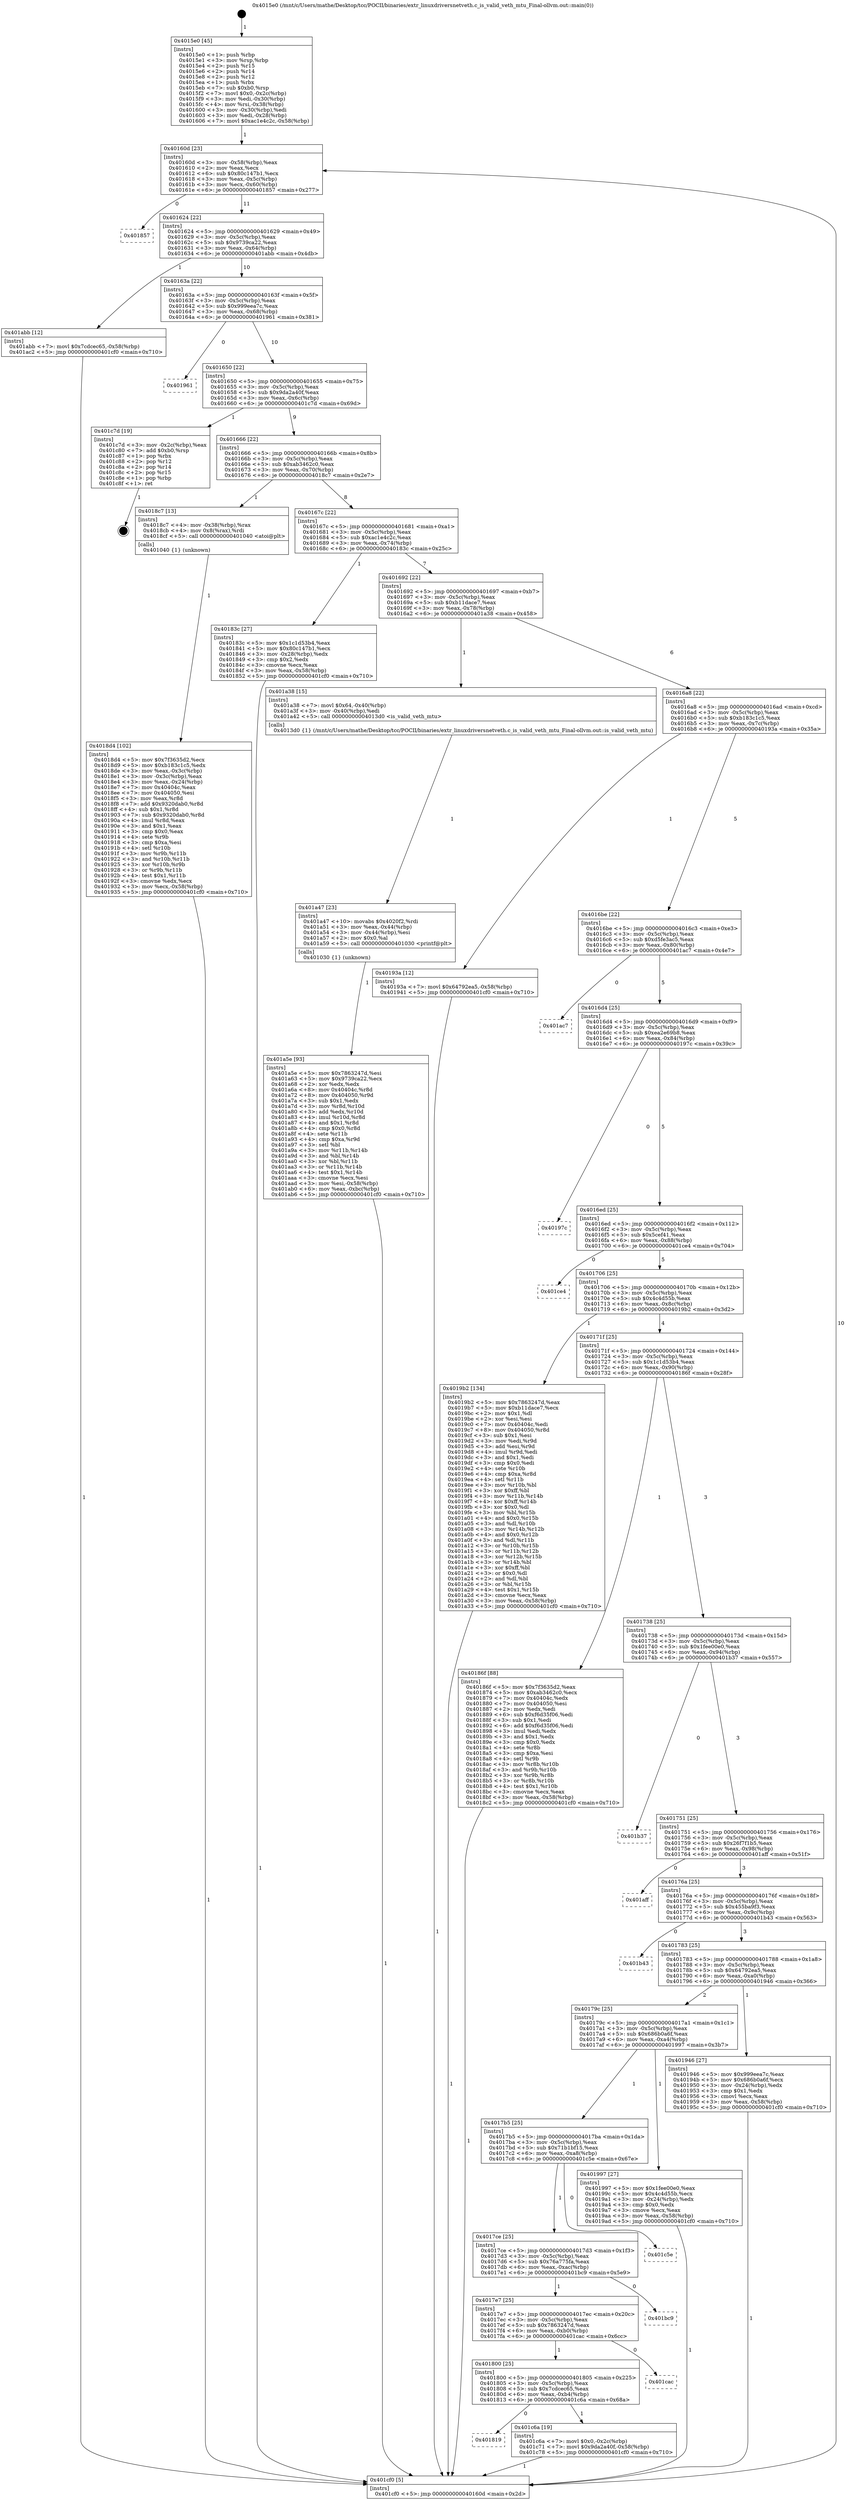 digraph "0x4015e0" {
  label = "0x4015e0 (/mnt/c/Users/mathe/Desktop/tcc/POCII/binaries/extr_linuxdriversnetveth.c_is_valid_veth_mtu_Final-ollvm.out::main(0))"
  labelloc = "t"
  node[shape=record]

  Entry [label="",width=0.3,height=0.3,shape=circle,fillcolor=black,style=filled]
  "0x40160d" [label="{
     0x40160d [23]\l
     | [instrs]\l
     &nbsp;&nbsp;0x40160d \<+3\>: mov -0x58(%rbp),%eax\l
     &nbsp;&nbsp;0x401610 \<+2\>: mov %eax,%ecx\l
     &nbsp;&nbsp;0x401612 \<+6\>: sub $0x80c147b1,%ecx\l
     &nbsp;&nbsp;0x401618 \<+3\>: mov %eax,-0x5c(%rbp)\l
     &nbsp;&nbsp;0x40161b \<+3\>: mov %ecx,-0x60(%rbp)\l
     &nbsp;&nbsp;0x40161e \<+6\>: je 0000000000401857 \<main+0x277\>\l
  }"]
  "0x401857" [label="{
     0x401857\l
  }", style=dashed]
  "0x401624" [label="{
     0x401624 [22]\l
     | [instrs]\l
     &nbsp;&nbsp;0x401624 \<+5\>: jmp 0000000000401629 \<main+0x49\>\l
     &nbsp;&nbsp;0x401629 \<+3\>: mov -0x5c(%rbp),%eax\l
     &nbsp;&nbsp;0x40162c \<+5\>: sub $0x9739ca22,%eax\l
     &nbsp;&nbsp;0x401631 \<+3\>: mov %eax,-0x64(%rbp)\l
     &nbsp;&nbsp;0x401634 \<+6\>: je 0000000000401abb \<main+0x4db\>\l
  }"]
  Exit [label="",width=0.3,height=0.3,shape=circle,fillcolor=black,style=filled,peripheries=2]
  "0x401abb" [label="{
     0x401abb [12]\l
     | [instrs]\l
     &nbsp;&nbsp;0x401abb \<+7\>: movl $0x7cdcec65,-0x58(%rbp)\l
     &nbsp;&nbsp;0x401ac2 \<+5\>: jmp 0000000000401cf0 \<main+0x710\>\l
  }"]
  "0x40163a" [label="{
     0x40163a [22]\l
     | [instrs]\l
     &nbsp;&nbsp;0x40163a \<+5\>: jmp 000000000040163f \<main+0x5f\>\l
     &nbsp;&nbsp;0x40163f \<+3\>: mov -0x5c(%rbp),%eax\l
     &nbsp;&nbsp;0x401642 \<+5\>: sub $0x999eea7c,%eax\l
     &nbsp;&nbsp;0x401647 \<+3\>: mov %eax,-0x68(%rbp)\l
     &nbsp;&nbsp;0x40164a \<+6\>: je 0000000000401961 \<main+0x381\>\l
  }"]
  "0x401819" [label="{
     0x401819\l
  }", style=dashed]
  "0x401961" [label="{
     0x401961\l
  }", style=dashed]
  "0x401650" [label="{
     0x401650 [22]\l
     | [instrs]\l
     &nbsp;&nbsp;0x401650 \<+5\>: jmp 0000000000401655 \<main+0x75\>\l
     &nbsp;&nbsp;0x401655 \<+3\>: mov -0x5c(%rbp),%eax\l
     &nbsp;&nbsp;0x401658 \<+5\>: sub $0x9da2a40f,%eax\l
     &nbsp;&nbsp;0x40165d \<+3\>: mov %eax,-0x6c(%rbp)\l
     &nbsp;&nbsp;0x401660 \<+6\>: je 0000000000401c7d \<main+0x69d\>\l
  }"]
  "0x401c6a" [label="{
     0x401c6a [19]\l
     | [instrs]\l
     &nbsp;&nbsp;0x401c6a \<+7\>: movl $0x0,-0x2c(%rbp)\l
     &nbsp;&nbsp;0x401c71 \<+7\>: movl $0x9da2a40f,-0x58(%rbp)\l
     &nbsp;&nbsp;0x401c78 \<+5\>: jmp 0000000000401cf0 \<main+0x710\>\l
  }"]
  "0x401c7d" [label="{
     0x401c7d [19]\l
     | [instrs]\l
     &nbsp;&nbsp;0x401c7d \<+3\>: mov -0x2c(%rbp),%eax\l
     &nbsp;&nbsp;0x401c80 \<+7\>: add $0xb0,%rsp\l
     &nbsp;&nbsp;0x401c87 \<+1\>: pop %rbx\l
     &nbsp;&nbsp;0x401c88 \<+2\>: pop %r12\l
     &nbsp;&nbsp;0x401c8a \<+2\>: pop %r14\l
     &nbsp;&nbsp;0x401c8c \<+2\>: pop %r15\l
     &nbsp;&nbsp;0x401c8e \<+1\>: pop %rbp\l
     &nbsp;&nbsp;0x401c8f \<+1\>: ret\l
  }"]
  "0x401666" [label="{
     0x401666 [22]\l
     | [instrs]\l
     &nbsp;&nbsp;0x401666 \<+5\>: jmp 000000000040166b \<main+0x8b\>\l
     &nbsp;&nbsp;0x40166b \<+3\>: mov -0x5c(%rbp),%eax\l
     &nbsp;&nbsp;0x40166e \<+5\>: sub $0xab3462c0,%eax\l
     &nbsp;&nbsp;0x401673 \<+3\>: mov %eax,-0x70(%rbp)\l
     &nbsp;&nbsp;0x401676 \<+6\>: je 00000000004018c7 \<main+0x2e7\>\l
  }"]
  "0x401800" [label="{
     0x401800 [25]\l
     | [instrs]\l
     &nbsp;&nbsp;0x401800 \<+5\>: jmp 0000000000401805 \<main+0x225\>\l
     &nbsp;&nbsp;0x401805 \<+3\>: mov -0x5c(%rbp),%eax\l
     &nbsp;&nbsp;0x401808 \<+5\>: sub $0x7cdcec65,%eax\l
     &nbsp;&nbsp;0x40180d \<+6\>: mov %eax,-0xb4(%rbp)\l
     &nbsp;&nbsp;0x401813 \<+6\>: je 0000000000401c6a \<main+0x68a\>\l
  }"]
  "0x4018c7" [label="{
     0x4018c7 [13]\l
     | [instrs]\l
     &nbsp;&nbsp;0x4018c7 \<+4\>: mov -0x38(%rbp),%rax\l
     &nbsp;&nbsp;0x4018cb \<+4\>: mov 0x8(%rax),%rdi\l
     &nbsp;&nbsp;0x4018cf \<+5\>: call 0000000000401040 \<atoi@plt\>\l
     | [calls]\l
     &nbsp;&nbsp;0x401040 \{1\} (unknown)\l
  }"]
  "0x40167c" [label="{
     0x40167c [22]\l
     | [instrs]\l
     &nbsp;&nbsp;0x40167c \<+5\>: jmp 0000000000401681 \<main+0xa1\>\l
     &nbsp;&nbsp;0x401681 \<+3\>: mov -0x5c(%rbp),%eax\l
     &nbsp;&nbsp;0x401684 \<+5\>: sub $0xac1e4c2c,%eax\l
     &nbsp;&nbsp;0x401689 \<+3\>: mov %eax,-0x74(%rbp)\l
     &nbsp;&nbsp;0x40168c \<+6\>: je 000000000040183c \<main+0x25c\>\l
  }"]
  "0x401cac" [label="{
     0x401cac\l
  }", style=dashed]
  "0x40183c" [label="{
     0x40183c [27]\l
     | [instrs]\l
     &nbsp;&nbsp;0x40183c \<+5\>: mov $0x1c1d53b4,%eax\l
     &nbsp;&nbsp;0x401841 \<+5\>: mov $0x80c147b1,%ecx\l
     &nbsp;&nbsp;0x401846 \<+3\>: mov -0x28(%rbp),%edx\l
     &nbsp;&nbsp;0x401849 \<+3\>: cmp $0x2,%edx\l
     &nbsp;&nbsp;0x40184c \<+3\>: cmovne %ecx,%eax\l
     &nbsp;&nbsp;0x40184f \<+3\>: mov %eax,-0x58(%rbp)\l
     &nbsp;&nbsp;0x401852 \<+5\>: jmp 0000000000401cf0 \<main+0x710\>\l
  }"]
  "0x401692" [label="{
     0x401692 [22]\l
     | [instrs]\l
     &nbsp;&nbsp;0x401692 \<+5\>: jmp 0000000000401697 \<main+0xb7\>\l
     &nbsp;&nbsp;0x401697 \<+3\>: mov -0x5c(%rbp),%eax\l
     &nbsp;&nbsp;0x40169a \<+5\>: sub $0xb11dace7,%eax\l
     &nbsp;&nbsp;0x40169f \<+3\>: mov %eax,-0x78(%rbp)\l
     &nbsp;&nbsp;0x4016a2 \<+6\>: je 0000000000401a38 \<main+0x458\>\l
  }"]
  "0x401cf0" [label="{
     0x401cf0 [5]\l
     | [instrs]\l
     &nbsp;&nbsp;0x401cf0 \<+5\>: jmp 000000000040160d \<main+0x2d\>\l
  }"]
  "0x4015e0" [label="{
     0x4015e0 [45]\l
     | [instrs]\l
     &nbsp;&nbsp;0x4015e0 \<+1\>: push %rbp\l
     &nbsp;&nbsp;0x4015e1 \<+3\>: mov %rsp,%rbp\l
     &nbsp;&nbsp;0x4015e4 \<+2\>: push %r15\l
     &nbsp;&nbsp;0x4015e6 \<+2\>: push %r14\l
     &nbsp;&nbsp;0x4015e8 \<+2\>: push %r12\l
     &nbsp;&nbsp;0x4015ea \<+1\>: push %rbx\l
     &nbsp;&nbsp;0x4015eb \<+7\>: sub $0xb0,%rsp\l
     &nbsp;&nbsp;0x4015f2 \<+7\>: movl $0x0,-0x2c(%rbp)\l
     &nbsp;&nbsp;0x4015f9 \<+3\>: mov %edi,-0x30(%rbp)\l
     &nbsp;&nbsp;0x4015fc \<+4\>: mov %rsi,-0x38(%rbp)\l
     &nbsp;&nbsp;0x401600 \<+3\>: mov -0x30(%rbp),%edi\l
     &nbsp;&nbsp;0x401603 \<+3\>: mov %edi,-0x28(%rbp)\l
     &nbsp;&nbsp;0x401606 \<+7\>: movl $0xac1e4c2c,-0x58(%rbp)\l
  }"]
  "0x4017e7" [label="{
     0x4017e7 [25]\l
     | [instrs]\l
     &nbsp;&nbsp;0x4017e7 \<+5\>: jmp 00000000004017ec \<main+0x20c\>\l
     &nbsp;&nbsp;0x4017ec \<+3\>: mov -0x5c(%rbp),%eax\l
     &nbsp;&nbsp;0x4017ef \<+5\>: sub $0x7863247d,%eax\l
     &nbsp;&nbsp;0x4017f4 \<+6\>: mov %eax,-0xb0(%rbp)\l
     &nbsp;&nbsp;0x4017fa \<+6\>: je 0000000000401cac \<main+0x6cc\>\l
  }"]
  "0x401a38" [label="{
     0x401a38 [15]\l
     | [instrs]\l
     &nbsp;&nbsp;0x401a38 \<+7\>: movl $0x64,-0x40(%rbp)\l
     &nbsp;&nbsp;0x401a3f \<+3\>: mov -0x40(%rbp),%edi\l
     &nbsp;&nbsp;0x401a42 \<+5\>: call 00000000004013d0 \<is_valid_veth_mtu\>\l
     | [calls]\l
     &nbsp;&nbsp;0x4013d0 \{1\} (/mnt/c/Users/mathe/Desktop/tcc/POCII/binaries/extr_linuxdriversnetveth.c_is_valid_veth_mtu_Final-ollvm.out::is_valid_veth_mtu)\l
  }"]
  "0x4016a8" [label="{
     0x4016a8 [22]\l
     | [instrs]\l
     &nbsp;&nbsp;0x4016a8 \<+5\>: jmp 00000000004016ad \<main+0xcd\>\l
     &nbsp;&nbsp;0x4016ad \<+3\>: mov -0x5c(%rbp),%eax\l
     &nbsp;&nbsp;0x4016b0 \<+5\>: sub $0xb183c1c5,%eax\l
     &nbsp;&nbsp;0x4016b5 \<+3\>: mov %eax,-0x7c(%rbp)\l
     &nbsp;&nbsp;0x4016b8 \<+6\>: je 000000000040193a \<main+0x35a\>\l
  }"]
  "0x401bc9" [label="{
     0x401bc9\l
  }", style=dashed]
  "0x40193a" [label="{
     0x40193a [12]\l
     | [instrs]\l
     &nbsp;&nbsp;0x40193a \<+7\>: movl $0x64792ea5,-0x58(%rbp)\l
     &nbsp;&nbsp;0x401941 \<+5\>: jmp 0000000000401cf0 \<main+0x710\>\l
  }"]
  "0x4016be" [label="{
     0x4016be [22]\l
     | [instrs]\l
     &nbsp;&nbsp;0x4016be \<+5\>: jmp 00000000004016c3 \<main+0xe3\>\l
     &nbsp;&nbsp;0x4016c3 \<+3\>: mov -0x5c(%rbp),%eax\l
     &nbsp;&nbsp;0x4016c6 \<+5\>: sub $0xd5fe3ac5,%eax\l
     &nbsp;&nbsp;0x4016cb \<+3\>: mov %eax,-0x80(%rbp)\l
     &nbsp;&nbsp;0x4016ce \<+6\>: je 0000000000401ac7 \<main+0x4e7\>\l
  }"]
  "0x4017ce" [label="{
     0x4017ce [25]\l
     | [instrs]\l
     &nbsp;&nbsp;0x4017ce \<+5\>: jmp 00000000004017d3 \<main+0x1f3\>\l
     &nbsp;&nbsp;0x4017d3 \<+3\>: mov -0x5c(%rbp),%eax\l
     &nbsp;&nbsp;0x4017d6 \<+5\>: sub $0x76a775fa,%eax\l
     &nbsp;&nbsp;0x4017db \<+6\>: mov %eax,-0xac(%rbp)\l
     &nbsp;&nbsp;0x4017e1 \<+6\>: je 0000000000401bc9 \<main+0x5e9\>\l
  }"]
  "0x401ac7" [label="{
     0x401ac7\l
  }", style=dashed]
  "0x4016d4" [label="{
     0x4016d4 [25]\l
     | [instrs]\l
     &nbsp;&nbsp;0x4016d4 \<+5\>: jmp 00000000004016d9 \<main+0xf9\>\l
     &nbsp;&nbsp;0x4016d9 \<+3\>: mov -0x5c(%rbp),%eax\l
     &nbsp;&nbsp;0x4016dc \<+5\>: sub $0xea2e69b8,%eax\l
     &nbsp;&nbsp;0x4016e1 \<+6\>: mov %eax,-0x84(%rbp)\l
     &nbsp;&nbsp;0x4016e7 \<+6\>: je 000000000040197c \<main+0x39c\>\l
  }"]
  "0x401c5e" [label="{
     0x401c5e\l
  }", style=dashed]
  "0x40197c" [label="{
     0x40197c\l
  }", style=dashed]
  "0x4016ed" [label="{
     0x4016ed [25]\l
     | [instrs]\l
     &nbsp;&nbsp;0x4016ed \<+5\>: jmp 00000000004016f2 \<main+0x112\>\l
     &nbsp;&nbsp;0x4016f2 \<+3\>: mov -0x5c(%rbp),%eax\l
     &nbsp;&nbsp;0x4016f5 \<+5\>: sub $0x5cef41,%eax\l
     &nbsp;&nbsp;0x4016fa \<+6\>: mov %eax,-0x88(%rbp)\l
     &nbsp;&nbsp;0x401700 \<+6\>: je 0000000000401ce4 \<main+0x704\>\l
  }"]
  "0x401a5e" [label="{
     0x401a5e [93]\l
     | [instrs]\l
     &nbsp;&nbsp;0x401a5e \<+5\>: mov $0x7863247d,%esi\l
     &nbsp;&nbsp;0x401a63 \<+5\>: mov $0x9739ca22,%ecx\l
     &nbsp;&nbsp;0x401a68 \<+2\>: xor %edx,%edx\l
     &nbsp;&nbsp;0x401a6a \<+8\>: mov 0x40404c,%r8d\l
     &nbsp;&nbsp;0x401a72 \<+8\>: mov 0x404050,%r9d\l
     &nbsp;&nbsp;0x401a7a \<+3\>: sub $0x1,%edx\l
     &nbsp;&nbsp;0x401a7d \<+3\>: mov %r8d,%r10d\l
     &nbsp;&nbsp;0x401a80 \<+3\>: add %edx,%r10d\l
     &nbsp;&nbsp;0x401a83 \<+4\>: imul %r10d,%r8d\l
     &nbsp;&nbsp;0x401a87 \<+4\>: and $0x1,%r8d\l
     &nbsp;&nbsp;0x401a8b \<+4\>: cmp $0x0,%r8d\l
     &nbsp;&nbsp;0x401a8f \<+4\>: sete %r11b\l
     &nbsp;&nbsp;0x401a93 \<+4\>: cmp $0xa,%r9d\l
     &nbsp;&nbsp;0x401a97 \<+3\>: setl %bl\l
     &nbsp;&nbsp;0x401a9a \<+3\>: mov %r11b,%r14b\l
     &nbsp;&nbsp;0x401a9d \<+3\>: and %bl,%r14b\l
     &nbsp;&nbsp;0x401aa0 \<+3\>: xor %bl,%r11b\l
     &nbsp;&nbsp;0x401aa3 \<+3\>: or %r11b,%r14b\l
     &nbsp;&nbsp;0x401aa6 \<+4\>: test $0x1,%r14b\l
     &nbsp;&nbsp;0x401aaa \<+3\>: cmovne %ecx,%esi\l
     &nbsp;&nbsp;0x401aad \<+3\>: mov %esi,-0x58(%rbp)\l
     &nbsp;&nbsp;0x401ab0 \<+6\>: mov %eax,-0xbc(%rbp)\l
     &nbsp;&nbsp;0x401ab6 \<+5\>: jmp 0000000000401cf0 \<main+0x710\>\l
  }"]
  "0x401ce4" [label="{
     0x401ce4\l
  }", style=dashed]
  "0x401706" [label="{
     0x401706 [25]\l
     | [instrs]\l
     &nbsp;&nbsp;0x401706 \<+5\>: jmp 000000000040170b \<main+0x12b\>\l
     &nbsp;&nbsp;0x40170b \<+3\>: mov -0x5c(%rbp),%eax\l
     &nbsp;&nbsp;0x40170e \<+5\>: sub $0x4c4d55b,%eax\l
     &nbsp;&nbsp;0x401713 \<+6\>: mov %eax,-0x8c(%rbp)\l
     &nbsp;&nbsp;0x401719 \<+6\>: je 00000000004019b2 \<main+0x3d2\>\l
  }"]
  "0x401a47" [label="{
     0x401a47 [23]\l
     | [instrs]\l
     &nbsp;&nbsp;0x401a47 \<+10\>: movabs $0x4020f2,%rdi\l
     &nbsp;&nbsp;0x401a51 \<+3\>: mov %eax,-0x44(%rbp)\l
     &nbsp;&nbsp;0x401a54 \<+3\>: mov -0x44(%rbp),%esi\l
     &nbsp;&nbsp;0x401a57 \<+2\>: mov $0x0,%al\l
     &nbsp;&nbsp;0x401a59 \<+5\>: call 0000000000401030 \<printf@plt\>\l
     | [calls]\l
     &nbsp;&nbsp;0x401030 \{1\} (unknown)\l
  }"]
  "0x4019b2" [label="{
     0x4019b2 [134]\l
     | [instrs]\l
     &nbsp;&nbsp;0x4019b2 \<+5\>: mov $0x7863247d,%eax\l
     &nbsp;&nbsp;0x4019b7 \<+5\>: mov $0xb11dace7,%ecx\l
     &nbsp;&nbsp;0x4019bc \<+2\>: mov $0x1,%dl\l
     &nbsp;&nbsp;0x4019be \<+2\>: xor %esi,%esi\l
     &nbsp;&nbsp;0x4019c0 \<+7\>: mov 0x40404c,%edi\l
     &nbsp;&nbsp;0x4019c7 \<+8\>: mov 0x404050,%r8d\l
     &nbsp;&nbsp;0x4019cf \<+3\>: sub $0x1,%esi\l
     &nbsp;&nbsp;0x4019d2 \<+3\>: mov %edi,%r9d\l
     &nbsp;&nbsp;0x4019d5 \<+3\>: add %esi,%r9d\l
     &nbsp;&nbsp;0x4019d8 \<+4\>: imul %r9d,%edi\l
     &nbsp;&nbsp;0x4019dc \<+3\>: and $0x1,%edi\l
     &nbsp;&nbsp;0x4019df \<+3\>: cmp $0x0,%edi\l
     &nbsp;&nbsp;0x4019e2 \<+4\>: sete %r10b\l
     &nbsp;&nbsp;0x4019e6 \<+4\>: cmp $0xa,%r8d\l
     &nbsp;&nbsp;0x4019ea \<+4\>: setl %r11b\l
     &nbsp;&nbsp;0x4019ee \<+3\>: mov %r10b,%bl\l
     &nbsp;&nbsp;0x4019f1 \<+3\>: xor $0xff,%bl\l
     &nbsp;&nbsp;0x4019f4 \<+3\>: mov %r11b,%r14b\l
     &nbsp;&nbsp;0x4019f7 \<+4\>: xor $0xff,%r14b\l
     &nbsp;&nbsp;0x4019fb \<+3\>: xor $0x0,%dl\l
     &nbsp;&nbsp;0x4019fe \<+3\>: mov %bl,%r15b\l
     &nbsp;&nbsp;0x401a01 \<+4\>: and $0x0,%r15b\l
     &nbsp;&nbsp;0x401a05 \<+3\>: and %dl,%r10b\l
     &nbsp;&nbsp;0x401a08 \<+3\>: mov %r14b,%r12b\l
     &nbsp;&nbsp;0x401a0b \<+4\>: and $0x0,%r12b\l
     &nbsp;&nbsp;0x401a0f \<+3\>: and %dl,%r11b\l
     &nbsp;&nbsp;0x401a12 \<+3\>: or %r10b,%r15b\l
     &nbsp;&nbsp;0x401a15 \<+3\>: or %r11b,%r12b\l
     &nbsp;&nbsp;0x401a18 \<+3\>: xor %r12b,%r15b\l
     &nbsp;&nbsp;0x401a1b \<+3\>: or %r14b,%bl\l
     &nbsp;&nbsp;0x401a1e \<+3\>: xor $0xff,%bl\l
     &nbsp;&nbsp;0x401a21 \<+3\>: or $0x0,%dl\l
     &nbsp;&nbsp;0x401a24 \<+2\>: and %dl,%bl\l
     &nbsp;&nbsp;0x401a26 \<+3\>: or %bl,%r15b\l
     &nbsp;&nbsp;0x401a29 \<+4\>: test $0x1,%r15b\l
     &nbsp;&nbsp;0x401a2d \<+3\>: cmovne %ecx,%eax\l
     &nbsp;&nbsp;0x401a30 \<+3\>: mov %eax,-0x58(%rbp)\l
     &nbsp;&nbsp;0x401a33 \<+5\>: jmp 0000000000401cf0 \<main+0x710\>\l
  }"]
  "0x40171f" [label="{
     0x40171f [25]\l
     | [instrs]\l
     &nbsp;&nbsp;0x40171f \<+5\>: jmp 0000000000401724 \<main+0x144\>\l
     &nbsp;&nbsp;0x401724 \<+3\>: mov -0x5c(%rbp),%eax\l
     &nbsp;&nbsp;0x401727 \<+5\>: sub $0x1c1d53b4,%eax\l
     &nbsp;&nbsp;0x40172c \<+6\>: mov %eax,-0x90(%rbp)\l
     &nbsp;&nbsp;0x401732 \<+6\>: je 000000000040186f \<main+0x28f\>\l
  }"]
  "0x4017b5" [label="{
     0x4017b5 [25]\l
     | [instrs]\l
     &nbsp;&nbsp;0x4017b5 \<+5\>: jmp 00000000004017ba \<main+0x1da\>\l
     &nbsp;&nbsp;0x4017ba \<+3\>: mov -0x5c(%rbp),%eax\l
     &nbsp;&nbsp;0x4017bd \<+5\>: sub $0x71b1bf15,%eax\l
     &nbsp;&nbsp;0x4017c2 \<+6\>: mov %eax,-0xa8(%rbp)\l
     &nbsp;&nbsp;0x4017c8 \<+6\>: je 0000000000401c5e \<main+0x67e\>\l
  }"]
  "0x40186f" [label="{
     0x40186f [88]\l
     | [instrs]\l
     &nbsp;&nbsp;0x40186f \<+5\>: mov $0x7f3635d2,%eax\l
     &nbsp;&nbsp;0x401874 \<+5\>: mov $0xab3462c0,%ecx\l
     &nbsp;&nbsp;0x401879 \<+7\>: mov 0x40404c,%edx\l
     &nbsp;&nbsp;0x401880 \<+7\>: mov 0x404050,%esi\l
     &nbsp;&nbsp;0x401887 \<+2\>: mov %edx,%edi\l
     &nbsp;&nbsp;0x401889 \<+6\>: sub $0xf6d35f06,%edi\l
     &nbsp;&nbsp;0x40188f \<+3\>: sub $0x1,%edi\l
     &nbsp;&nbsp;0x401892 \<+6\>: add $0xf6d35f06,%edi\l
     &nbsp;&nbsp;0x401898 \<+3\>: imul %edi,%edx\l
     &nbsp;&nbsp;0x40189b \<+3\>: and $0x1,%edx\l
     &nbsp;&nbsp;0x40189e \<+3\>: cmp $0x0,%edx\l
     &nbsp;&nbsp;0x4018a1 \<+4\>: sete %r8b\l
     &nbsp;&nbsp;0x4018a5 \<+3\>: cmp $0xa,%esi\l
     &nbsp;&nbsp;0x4018a8 \<+4\>: setl %r9b\l
     &nbsp;&nbsp;0x4018ac \<+3\>: mov %r8b,%r10b\l
     &nbsp;&nbsp;0x4018af \<+3\>: and %r9b,%r10b\l
     &nbsp;&nbsp;0x4018b2 \<+3\>: xor %r9b,%r8b\l
     &nbsp;&nbsp;0x4018b5 \<+3\>: or %r8b,%r10b\l
     &nbsp;&nbsp;0x4018b8 \<+4\>: test $0x1,%r10b\l
     &nbsp;&nbsp;0x4018bc \<+3\>: cmovne %ecx,%eax\l
     &nbsp;&nbsp;0x4018bf \<+3\>: mov %eax,-0x58(%rbp)\l
     &nbsp;&nbsp;0x4018c2 \<+5\>: jmp 0000000000401cf0 \<main+0x710\>\l
  }"]
  "0x401738" [label="{
     0x401738 [25]\l
     | [instrs]\l
     &nbsp;&nbsp;0x401738 \<+5\>: jmp 000000000040173d \<main+0x15d\>\l
     &nbsp;&nbsp;0x40173d \<+3\>: mov -0x5c(%rbp),%eax\l
     &nbsp;&nbsp;0x401740 \<+5\>: sub $0x1fee00e0,%eax\l
     &nbsp;&nbsp;0x401745 \<+6\>: mov %eax,-0x94(%rbp)\l
     &nbsp;&nbsp;0x40174b \<+6\>: je 0000000000401b37 \<main+0x557\>\l
  }"]
  "0x4018d4" [label="{
     0x4018d4 [102]\l
     | [instrs]\l
     &nbsp;&nbsp;0x4018d4 \<+5\>: mov $0x7f3635d2,%ecx\l
     &nbsp;&nbsp;0x4018d9 \<+5\>: mov $0xb183c1c5,%edx\l
     &nbsp;&nbsp;0x4018de \<+3\>: mov %eax,-0x3c(%rbp)\l
     &nbsp;&nbsp;0x4018e1 \<+3\>: mov -0x3c(%rbp),%eax\l
     &nbsp;&nbsp;0x4018e4 \<+3\>: mov %eax,-0x24(%rbp)\l
     &nbsp;&nbsp;0x4018e7 \<+7\>: mov 0x40404c,%eax\l
     &nbsp;&nbsp;0x4018ee \<+7\>: mov 0x404050,%esi\l
     &nbsp;&nbsp;0x4018f5 \<+3\>: mov %eax,%r8d\l
     &nbsp;&nbsp;0x4018f8 \<+7\>: add $0x9320dab0,%r8d\l
     &nbsp;&nbsp;0x4018ff \<+4\>: sub $0x1,%r8d\l
     &nbsp;&nbsp;0x401903 \<+7\>: sub $0x9320dab0,%r8d\l
     &nbsp;&nbsp;0x40190a \<+4\>: imul %r8d,%eax\l
     &nbsp;&nbsp;0x40190e \<+3\>: and $0x1,%eax\l
     &nbsp;&nbsp;0x401911 \<+3\>: cmp $0x0,%eax\l
     &nbsp;&nbsp;0x401914 \<+4\>: sete %r9b\l
     &nbsp;&nbsp;0x401918 \<+3\>: cmp $0xa,%esi\l
     &nbsp;&nbsp;0x40191b \<+4\>: setl %r10b\l
     &nbsp;&nbsp;0x40191f \<+3\>: mov %r9b,%r11b\l
     &nbsp;&nbsp;0x401922 \<+3\>: and %r10b,%r11b\l
     &nbsp;&nbsp;0x401925 \<+3\>: xor %r10b,%r9b\l
     &nbsp;&nbsp;0x401928 \<+3\>: or %r9b,%r11b\l
     &nbsp;&nbsp;0x40192b \<+4\>: test $0x1,%r11b\l
     &nbsp;&nbsp;0x40192f \<+3\>: cmovne %edx,%ecx\l
     &nbsp;&nbsp;0x401932 \<+3\>: mov %ecx,-0x58(%rbp)\l
     &nbsp;&nbsp;0x401935 \<+5\>: jmp 0000000000401cf0 \<main+0x710\>\l
  }"]
  "0x401997" [label="{
     0x401997 [27]\l
     | [instrs]\l
     &nbsp;&nbsp;0x401997 \<+5\>: mov $0x1fee00e0,%eax\l
     &nbsp;&nbsp;0x40199c \<+5\>: mov $0x4c4d55b,%ecx\l
     &nbsp;&nbsp;0x4019a1 \<+3\>: mov -0x24(%rbp),%edx\l
     &nbsp;&nbsp;0x4019a4 \<+3\>: cmp $0x0,%edx\l
     &nbsp;&nbsp;0x4019a7 \<+3\>: cmove %ecx,%eax\l
     &nbsp;&nbsp;0x4019aa \<+3\>: mov %eax,-0x58(%rbp)\l
     &nbsp;&nbsp;0x4019ad \<+5\>: jmp 0000000000401cf0 \<main+0x710\>\l
  }"]
  "0x401b37" [label="{
     0x401b37\l
  }", style=dashed]
  "0x401751" [label="{
     0x401751 [25]\l
     | [instrs]\l
     &nbsp;&nbsp;0x401751 \<+5\>: jmp 0000000000401756 \<main+0x176\>\l
     &nbsp;&nbsp;0x401756 \<+3\>: mov -0x5c(%rbp),%eax\l
     &nbsp;&nbsp;0x401759 \<+5\>: sub $0x26f7f1b5,%eax\l
     &nbsp;&nbsp;0x40175e \<+6\>: mov %eax,-0x98(%rbp)\l
     &nbsp;&nbsp;0x401764 \<+6\>: je 0000000000401aff \<main+0x51f\>\l
  }"]
  "0x40179c" [label="{
     0x40179c [25]\l
     | [instrs]\l
     &nbsp;&nbsp;0x40179c \<+5\>: jmp 00000000004017a1 \<main+0x1c1\>\l
     &nbsp;&nbsp;0x4017a1 \<+3\>: mov -0x5c(%rbp),%eax\l
     &nbsp;&nbsp;0x4017a4 \<+5\>: sub $0x686b0a6f,%eax\l
     &nbsp;&nbsp;0x4017a9 \<+6\>: mov %eax,-0xa4(%rbp)\l
     &nbsp;&nbsp;0x4017af \<+6\>: je 0000000000401997 \<main+0x3b7\>\l
  }"]
  "0x401aff" [label="{
     0x401aff\l
  }", style=dashed]
  "0x40176a" [label="{
     0x40176a [25]\l
     | [instrs]\l
     &nbsp;&nbsp;0x40176a \<+5\>: jmp 000000000040176f \<main+0x18f\>\l
     &nbsp;&nbsp;0x40176f \<+3\>: mov -0x5c(%rbp),%eax\l
     &nbsp;&nbsp;0x401772 \<+5\>: sub $0x455ba9f3,%eax\l
     &nbsp;&nbsp;0x401777 \<+6\>: mov %eax,-0x9c(%rbp)\l
     &nbsp;&nbsp;0x40177d \<+6\>: je 0000000000401b43 \<main+0x563\>\l
  }"]
  "0x401946" [label="{
     0x401946 [27]\l
     | [instrs]\l
     &nbsp;&nbsp;0x401946 \<+5\>: mov $0x999eea7c,%eax\l
     &nbsp;&nbsp;0x40194b \<+5\>: mov $0x686b0a6f,%ecx\l
     &nbsp;&nbsp;0x401950 \<+3\>: mov -0x24(%rbp),%edx\l
     &nbsp;&nbsp;0x401953 \<+3\>: cmp $0x1,%edx\l
     &nbsp;&nbsp;0x401956 \<+3\>: cmovl %ecx,%eax\l
     &nbsp;&nbsp;0x401959 \<+3\>: mov %eax,-0x58(%rbp)\l
     &nbsp;&nbsp;0x40195c \<+5\>: jmp 0000000000401cf0 \<main+0x710\>\l
  }"]
  "0x401b43" [label="{
     0x401b43\l
  }", style=dashed]
  "0x401783" [label="{
     0x401783 [25]\l
     | [instrs]\l
     &nbsp;&nbsp;0x401783 \<+5\>: jmp 0000000000401788 \<main+0x1a8\>\l
     &nbsp;&nbsp;0x401788 \<+3\>: mov -0x5c(%rbp),%eax\l
     &nbsp;&nbsp;0x40178b \<+5\>: sub $0x64792ea5,%eax\l
     &nbsp;&nbsp;0x401790 \<+6\>: mov %eax,-0xa0(%rbp)\l
     &nbsp;&nbsp;0x401796 \<+6\>: je 0000000000401946 \<main+0x366\>\l
  }"]
  Entry -> "0x4015e0" [label=" 1"]
  "0x40160d" -> "0x401857" [label=" 0"]
  "0x40160d" -> "0x401624" [label=" 11"]
  "0x401c7d" -> Exit [label=" 1"]
  "0x401624" -> "0x401abb" [label=" 1"]
  "0x401624" -> "0x40163a" [label=" 10"]
  "0x401c6a" -> "0x401cf0" [label=" 1"]
  "0x40163a" -> "0x401961" [label=" 0"]
  "0x40163a" -> "0x401650" [label=" 10"]
  "0x401800" -> "0x401819" [label=" 0"]
  "0x401650" -> "0x401c7d" [label=" 1"]
  "0x401650" -> "0x401666" [label=" 9"]
  "0x401800" -> "0x401c6a" [label=" 1"]
  "0x401666" -> "0x4018c7" [label=" 1"]
  "0x401666" -> "0x40167c" [label=" 8"]
  "0x4017e7" -> "0x401800" [label=" 1"]
  "0x40167c" -> "0x40183c" [label=" 1"]
  "0x40167c" -> "0x401692" [label=" 7"]
  "0x40183c" -> "0x401cf0" [label=" 1"]
  "0x4015e0" -> "0x40160d" [label=" 1"]
  "0x401cf0" -> "0x40160d" [label=" 10"]
  "0x4017e7" -> "0x401cac" [label=" 0"]
  "0x401692" -> "0x401a38" [label=" 1"]
  "0x401692" -> "0x4016a8" [label=" 6"]
  "0x4017ce" -> "0x4017e7" [label=" 1"]
  "0x4016a8" -> "0x40193a" [label=" 1"]
  "0x4016a8" -> "0x4016be" [label=" 5"]
  "0x4017ce" -> "0x401bc9" [label=" 0"]
  "0x4016be" -> "0x401ac7" [label=" 0"]
  "0x4016be" -> "0x4016d4" [label=" 5"]
  "0x4017b5" -> "0x4017ce" [label=" 1"]
  "0x4016d4" -> "0x40197c" [label=" 0"]
  "0x4016d4" -> "0x4016ed" [label=" 5"]
  "0x4017b5" -> "0x401c5e" [label=" 0"]
  "0x4016ed" -> "0x401ce4" [label=" 0"]
  "0x4016ed" -> "0x401706" [label=" 5"]
  "0x401abb" -> "0x401cf0" [label=" 1"]
  "0x401706" -> "0x4019b2" [label=" 1"]
  "0x401706" -> "0x40171f" [label=" 4"]
  "0x401a5e" -> "0x401cf0" [label=" 1"]
  "0x40171f" -> "0x40186f" [label=" 1"]
  "0x40171f" -> "0x401738" [label=" 3"]
  "0x40186f" -> "0x401cf0" [label=" 1"]
  "0x4018c7" -> "0x4018d4" [label=" 1"]
  "0x4018d4" -> "0x401cf0" [label=" 1"]
  "0x40193a" -> "0x401cf0" [label=" 1"]
  "0x401a47" -> "0x401a5e" [label=" 1"]
  "0x401738" -> "0x401b37" [label=" 0"]
  "0x401738" -> "0x401751" [label=" 3"]
  "0x401a38" -> "0x401a47" [label=" 1"]
  "0x401751" -> "0x401aff" [label=" 0"]
  "0x401751" -> "0x40176a" [label=" 3"]
  "0x401997" -> "0x401cf0" [label=" 1"]
  "0x40176a" -> "0x401b43" [label=" 0"]
  "0x40176a" -> "0x401783" [label=" 3"]
  "0x40179c" -> "0x4017b5" [label=" 1"]
  "0x401783" -> "0x401946" [label=" 1"]
  "0x401783" -> "0x40179c" [label=" 2"]
  "0x401946" -> "0x401cf0" [label=" 1"]
  "0x4019b2" -> "0x401cf0" [label=" 1"]
  "0x40179c" -> "0x401997" [label=" 1"]
}
